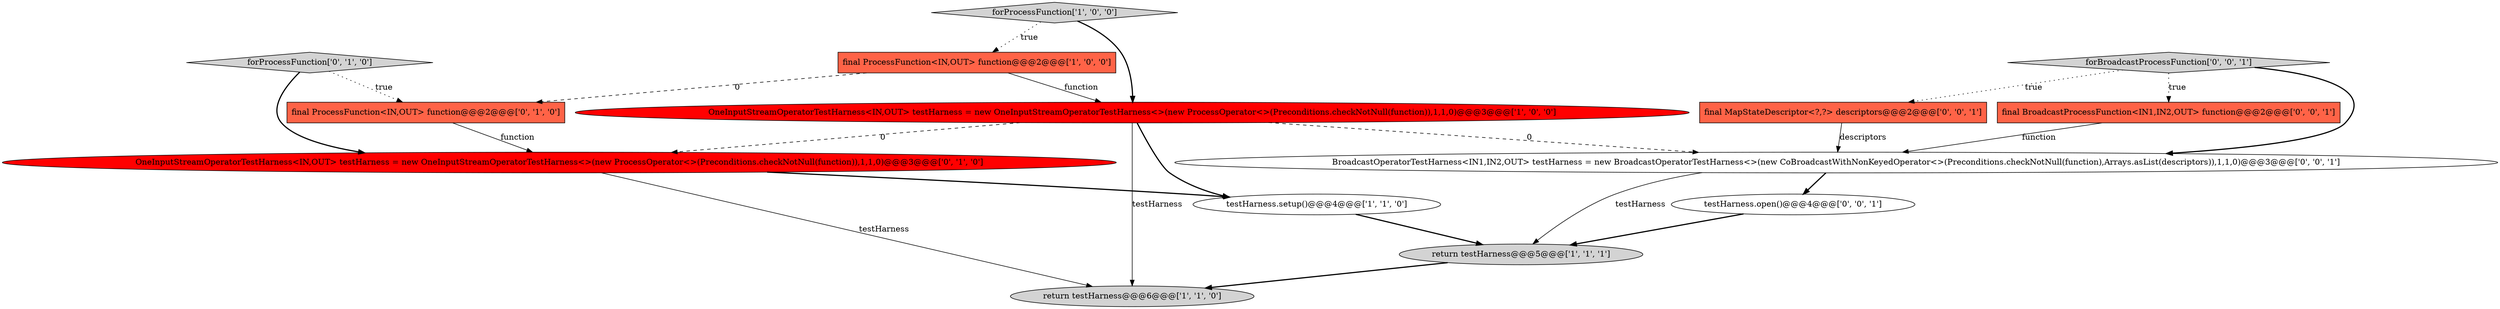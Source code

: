 digraph {
9 [style = filled, label = "testHarness.open()@@@4@@@['0', '0', '1']", fillcolor = white, shape = ellipse image = "AAA0AAABBB3BBB"];
12 [style = filled, label = "final MapStateDescriptor<?,?> descriptors@@@2@@@['0', '0', '1']", fillcolor = tomato, shape = box image = "AAA0AAABBB3BBB"];
1 [style = filled, label = "return testHarness@@@6@@@['1', '1', '0']", fillcolor = lightgray, shape = ellipse image = "AAA0AAABBB1BBB"];
2 [style = filled, label = "OneInputStreamOperatorTestHarness<IN,OUT> testHarness = new OneInputStreamOperatorTestHarness<>(new ProcessOperator<>(Preconditions.checkNotNull(function)),1,1,0)@@@3@@@['1', '0', '0']", fillcolor = red, shape = ellipse image = "AAA1AAABBB1BBB"];
6 [style = filled, label = "OneInputStreamOperatorTestHarness<IN,OUT> testHarness = new OneInputStreamOperatorTestHarness<>(new ProcessOperator<>(Preconditions.checkNotNull(function)),1,1,0)@@@3@@@['0', '1', '0']", fillcolor = red, shape = ellipse image = "AAA1AAABBB2BBB"];
10 [style = filled, label = "final BroadcastProcessFunction<IN1,IN2,OUT> function@@@2@@@['0', '0', '1']", fillcolor = tomato, shape = box image = "AAA0AAABBB3BBB"];
3 [style = filled, label = "forProcessFunction['1', '0', '0']", fillcolor = lightgray, shape = diamond image = "AAA0AAABBB1BBB"];
0 [style = filled, label = "final ProcessFunction<IN,OUT> function@@@2@@@['1', '0', '0']", fillcolor = tomato, shape = box image = "AAA1AAABBB1BBB"];
7 [style = filled, label = "forProcessFunction['0', '1', '0']", fillcolor = lightgray, shape = diamond image = "AAA0AAABBB2BBB"];
13 [style = filled, label = "BroadcastOperatorTestHarness<IN1,IN2,OUT> testHarness = new BroadcastOperatorTestHarness<>(new CoBroadcastWithNonKeyedOperator<>(Preconditions.checkNotNull(function),Arrays.asList(descriptors)),1,1,0)@@@3@@@['0', '0', '1']", fillcolor = white, shape = ellipse image = "AAA0AAABBB3BBB"];
8 [style = filled, label = "final ProcessFunction<IN,OUT> function@@@2@@@['0', '1', '0']", fillcolor = tomato, shape = box image = "AAA1AAABBB2BBB"];
11 [style = filled, label = "forBroadcastProcessFunction['0', '0', '1']", fillcolor = lightgray, shape = diamond image = "AAA0AAABBB3BBB"];
5 [style = filled, label = "return testHarness@@@5@@@['1', '1', '1']", fillcolor = lightgray, shape = ellipse image = "AAA0AAABBB1BBB"];
4 [style = filled, label = "testHarness.setup()@@@4@@@['1', '1', '0']", fillcolor = white, shape = ellipse image = "AAA0AAABBB1BBB"];
10->13 [style = solid, label="function"];
11->10 [style = dotted, label="true"];
11->12 [style = dotted, label="true"];
6->1 [style = solid, label="testHarness"];
2->4 [style = bold, label=""];
0->2 [style = solid, label="function"];
2->1 [style = solid, label="testHarness"];
5->1 [style = bold, label=""];
6->4 [style = bold, label=""];
3->2 [style = bold, label=""];
2->13 [style = dashed, label="0"];
13->5 [style = solid, label="testHarness"];
11->13 [style = bold, label=""];
7->6 [style = bold, label=""];
3->0 [style = dotted, label="true"];
2->6 [style = dashed, label="0"];
9->5 [style = bold, label=""];
0->8 [style = dashed, label="0"];
13->9 [style = bold, label=""];
12->13 [style = solid, label="descriptors"];
8->6 [style = solid, label="function"];
7->8 [style = dotted, label="true"];
4->5 [style = bold, label=""];
}
